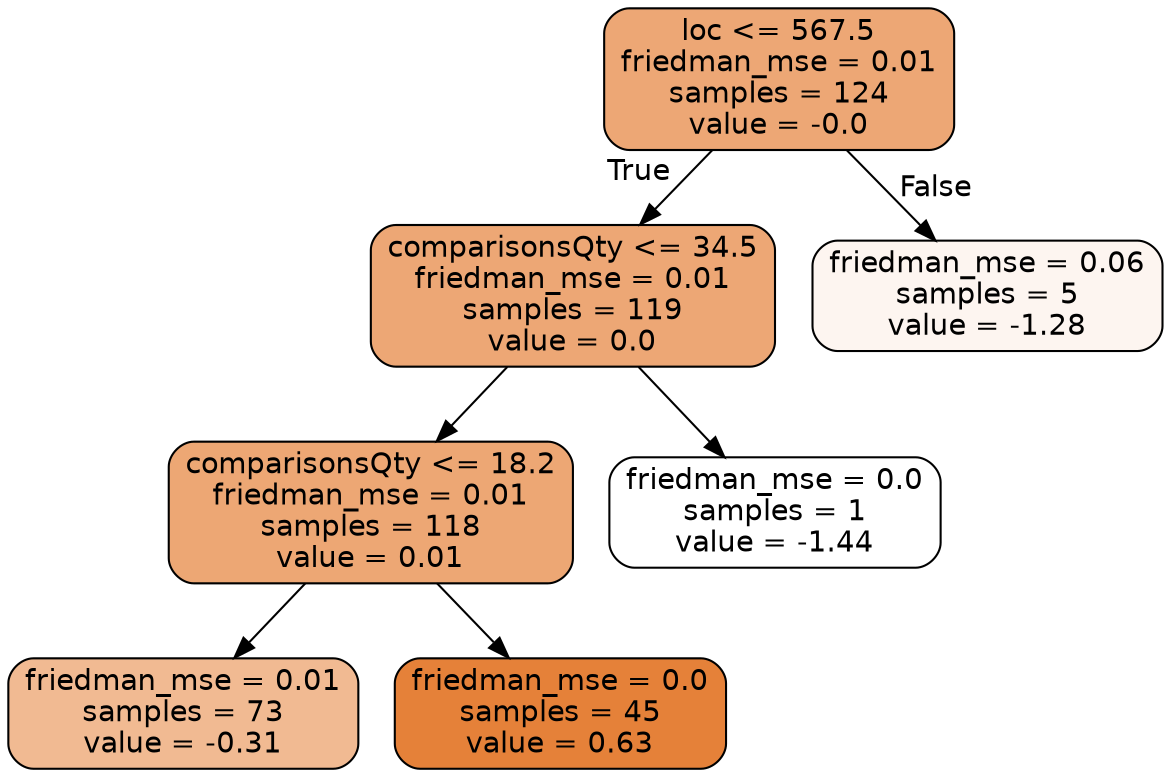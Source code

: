 digraph Tree {
node [shape=box, style="filled, rounded", color="black", fontname="helvetica"] ;
edge [fontname="helvetica"] ;
0 [label="loc <= 567.5\nfriedman_mse = 0.01\nsamples = 124\nvalue = -0.0", fillcolor="#eda775"] ;
1 [label="comparisonsQty <= 34.5\nfriedman_mse = 0.01\nsamples = 119\nvalue = 0.0", fillcolor="#eda775"] ;
0 -> 1 [labeldistance=2.5, labelangle=45, headlabel="True"] ;
3 [label="comparisonsQty <= 18.2\nfriedman_mse = 0.01\nsamples = 118\nvalue = 0.01", fillcolor="#eda774"] ;
1 -> 3 ;
5 [label="friedman_mse = 0.01\nsamples = 73\nvalue = -0.31", fillcolor="#f1ba92"] ;
3 -> 5 ;
6 [label="friedman_mse = 0.0\nsamples = 45\nvalue = 0.63", fillcolor="#e58139"] ;
3 -> 6 ;
4 [label="friedman_mse = 0.0\nsamples = 1\nvalue = -1.44", fillcolor="#ffffff"] ;
1 -> 4 ;
2 [label="friedman_mse = 0.06\nsamples = 5\nvalue = -1.28", fillcolor="#fdf5f0"] ;
0 -> 2 [labeldistance=2.5, labelangle=-45, headlabel="False"] ;
}